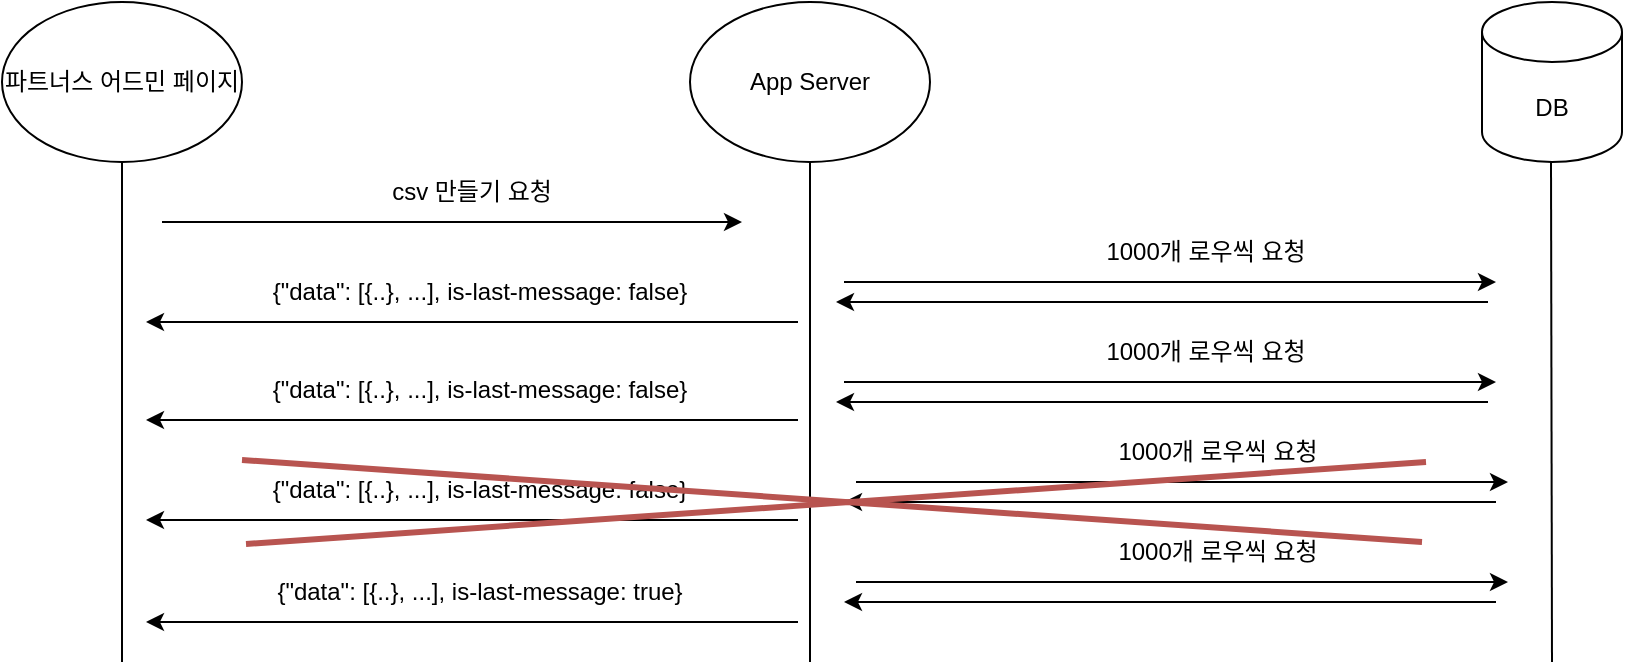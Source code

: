 <mxfile version="24.7.8">
  <diagram name="페이지-1" id="5Vk5d0EpEvXTpRAi1iLZ">
    <mxGraphModel dx="1242" dy="785" grid="1" gridSize="10" guides="1" tooltips="1" connect="1" arrows="1" fold="1" page="1" pageScale="1" pageWidth="827" pageHeight="1169" math="0" shadow="0">
      <root>
        <mxCell id="0" />
        <mxCell id="1" parent="0" />
        <mxCell id="0g4qHQ6darzbjiRX8Hh9-1" value="파트너스 어드민 페이지" style="ellipse;whiteSpace=wrap;html=1;" vertex="1" parent="1">
          <mxGeometry x="10" y="150" width="120" height="80" as="geometry" />
        </mxCell>
        <mxCell id="0g4qHQ6darzbjiRX8Hh9-7" value="App Server" style="ellipse;whiteSpace=wrap;html=1;" vertex="1" parent="1">
          <mxGeometry x="354" y="150" width="120" height="80" as="geometry" />
        </mxCell>
        <mxCell id="0g4qHQ6darzbjiRX8Hh9-8" value="DB" style="shape=cylinder3;whiteSpace=wrap;html=1;boundedLbl=1;backgroundOutline=1;size=15;" vertex="1" parent="1">
          <mxGeometry x="750" y="150" width="70" height="80" as="geometry" />
        </mxCell>
        <mxCell id="0g4qHQ6darzbjiRX8Hh9-24" value="" style="endArrow=none;html=1;rounded=0;entryX=0.5;entryY=1;entryDx=0;entryDy=0;" edge="1" parent="1" target="0g4qHQ6darzbjiRX8Hh9-1">
          <mxGeometry width="50" height="50" relative="1" as="geometry">
            <mxPoint x="70" y="480" as="sourcePoint" />
            <mxPoint x="80" y="240" as="targetPoint" />
          </mxGeometry>
        </mxCell>
        <mxCell id="0g4qHQ6darzbjiRX8Hh9-25" value="" style="endArrow=none;html=1;rounded=0;entryX=0.5;entryY=1;entryDx=0;entryDy=0;" edge="1" parent="1">
          <mxGeometry width="50" height="50" relative="1" as="geometry">
            <mxPoint x="414" y="480" as="sourcePoint" />
            <mxPoint x="414" y="230" as="targetPoint" />
          </mxGeometry>
        </mxCell>
        <mxCell id="0g4qHQ6darzbjiRX8Hh9-26" value="" style="endArrow=none;html=1;rounded=0;entryX=0.5;entryY=1;entryDx=0;entryDy=0;" edge="1" parent="1">
          <mxGeometry width="50" height="50" relative="1" as="geometry">
            <mxPoint x="785" y="480" as="sourcePoint" />
            <mxPoint x="784.5" y="230" as="targetPoint" />
          </mxGeometry>
        </mxCell>
        <mxCell id="0g4qHQ6darzbjiRX8Hh9-27" value="" style="endArrow=classic;html=1;rounded=0;" edge="1" parent="1">
          <mxGeometry width="50" height="50" relative="1" as="geometry">
            <mxPoint x="90" y="260" as="sourcePoint" />
            <mxPoint x="380" y="260" as="targetPoint" />
          </mxGeometry>
        </mxCell>
        <mxCell id="0g4qHQ6darzbjiRX8Hh9-28" value="csv 만들기 요청" style="text;html=1;align=center;verticalAlign=middle;whiteSpace=wrap;rounded=0;" vertex="1" parent="1">
          <mxGeometry x="200" y="230" width="90" height="30" as="geometry" />
        </mxCell>
        <mxCell id="0g4qHQ6darzbjiRX8Hh9-30" value="" style="endArrow=classic;html=1;rounded=0;" edge="1" parent="1">
          <mxGeometry width="50" height="50" relative="1" as="geometry">
            <mxPoint x="431" y="290" as="sourcePoint" />
            <mxPoint x="757" y="290" as="targetPoint" />
          </mxGeometry>
        </mxCell>
        <mxCell id="0g4qHQ6darzbjiRX8Hh9-31" value="1000개 로우씩 요청" style="text;html=1;align=center;verticalAlign=middle;whiteSpace=wrap;rounded=0;" vertex="1" parent="1">
          <mxGeometry x="557" y="260" width="110" height="30" as="geometry" />
        </mxCell>
        <mxCell id="0g4qHQ6darzbjiRX8Hh9-32" value="" style="endArrow=classic;html=1;rounded=0;" edge="1" parent="1">
          <mxGeometry width="50" height="50" relative="1" as="geometry">
            <mxPoint x="431" y="340" as="sourcePoint" />
            <mxPoint x="757" y="340" as="targetPoint" />
          </mxGeometry>
        </mxCell>
        <mxCell id="0g4qHQ6darzbjiRX8Hh9-33" value="1000개 로우씩 요청" style="text;html=1;align=center;verticalAlign=middle;whiteSpace=wrap;rounded=0;" vertex="1" parent="1">
          <mxGeometry x="557" y="310" width="110" height="30" as="geometry" />
        </mxCell>
        <mxCell id="0g4qHQ6darzbjiRX8Hh9-34" value="" style="endArrow=classic;html=1;rounded=0;" edge="1" parent="1">
          <mxGeometry width="50" height="50" relative="1" as="geometry">
            <mxPoint x="437" y="390" as="sourcePoint" />
            <mxPoint x="763" y="390" as="targetPoint" />
          </mxGeometry>
        </mxCell>
        <mxCell id="0g4qHQ6darzbjiRX8Hh9-35" value="1000개 로우씩 요청" style="text;html=1;align=center;verticalAlign=middle;whiteSpace=wrap;rounded=0;" vertex="1" parent="1">
          <mxGeometry x="563" y="360" width="110" height="30" as="geometry" />
        </mxCell>
        <mxCell id="0g4qHQ6darzbjiRX8Hh9-36" value="" style="endArrow=classic;html=1;rounded=0;" edge="1" parent="1">
          <mxGeometry width="50" height="50" relative="1" as="geometry">
            <mxPoint x="437" y="440" as="sourcePoint" />
            <mxPoint x="763" y="440" as="targetPoint" />
          </mxGeometry>
        </mxCell>
        <mxCell id="0g4qHQ6darzbjiRX8Hh9-37" value="1000개 로우씩 요청" style="text;html=1;align=center;verticalAlign=middle;whiteSpace=wrap;rounded=0;" vertex="1" parent="1">
          <mxGeometry x="563" y="410" width="110" height="30" as="geometry" />
        </mxCell>
        <mxCell id="0g4qHQ6darzbjiRX8Hh9-38" value="" style="endArrow=classic;html=1;rounded=0;" edge="1" parent="1">
          <mxGeometry width="50" height="50" relative="1" as="geometry">
            <mxPoint x="408" y="310" as="sourcePoint" />
            <mxPoint x="82" y="310" as="targetPoint" />
          </mxGeometry>
        </mxCell>
        <mxCell id="0g4qHQ6darzbjiRX8Hh9-39" value="{&quot;data&quot;: [{..}, ...],&amp;nbsp;is-last-message: false}" style="text;html=1;align=center;verticalAlign=middle;whiteSpace=wrap;rounded=0;" vertex="1" parent="1">
          <mxGeometry x="144" y="280" width="210" height="30" as="geometry" />
        </mxCell>
        <mxCell id="0g4qHQ6darzbjiRX8Hh9-40" value="" style="endArrow=classic;html=1;rounded=0;" edge="1" parent="1">
          <mxGeometry width="50" height="50" relative="1" as="geometry">
            <mxPoint x="408" y="359" as="sourcePoint" />
            <mxPoint x="82" y="359" as="targetPoint" />
          </mxGeometry>
        </mxCell>
        <mxCell id="0g4qHQ6darzbjiRX8Hh9-41" value="{&quot;data&quot;: [{..}, ...],&amp;nbsp;is-last-message: false}" style="text;html=1;align=center;verticalAlign=middle;whiteSpace=wrap;rounded=0;" vertex="1" parent="1">
          <mxGeometry x="144" y="329" width="210" height="30" as="geometry" />
        </mxCell>
        <mxCell id="0g4qHQ6darzbjiRX8Hh9-42" value="" style="endArrow=classic;html=1;rounded=0;" edge="1" parent="1">
          <mxGeometry width="50" height="50" relative="1" as="geometry">
            <mxPoint x="408" y="409" as="sourcePoint" />
            <mxPoint x="82" y="409" as="targetPoint" />
          </mxGeometry>
        </mxCell>
        <mxCell id="0g4qHQ6darzbjiRX8Hh9-43" value="{&quot;data&quot;: [{..}, ...],&amp;nbsp;is-last-message: false}" style="text;html=1;align=center;verticalAlign=middle;whiteSpace=wrap;rounded=0;" vertex="1" parent="1">
          <mxGeometry x="144" y="379" width="210" height="30" as="geometry" />
        </mxCell>
        <mxCell id="0g4qHQ6darzbjiRX8Hh9-44" value="" style="endArrow=classic;html=1;rounded=0;" edge="1" parent="1">
          <mxGeometry width="50" height="50" relative="1" as="geometry">
            <mxPoint x="408" y="460" as="sourcePoint" />
            <mxPoint x="82" y="460" as="targetPoint" />
          </mxGeometry>
        </mxCell>
        <mxCell id="0g4qHQ6darzbjiRX8Hh9-45" value="{&quot;data&quot;: [{..}, ...],&amp;nbsp;is-last-message: true}" style="text;html=1;align=center;verticalAlign=middle;whiteSpace=wrap;rounded=0;" vertex="1" parent="1">
          <mxGeometry x="144" y="430" width="210" height="30" as="geometry" />
        </mxCell>
        <mxCell id="0g4qHQ6darzbjiRX8Hh9-46" value="" style="endArrow=classic;html=1;rounded=0;" edge="1" parent="1">
          <mxGeometry width="50" height="50" relative="1" as="geometry">
            <mxPoint x="753" y="300" as="sourcePoint" />
            <mxPoint x="427" y="300" as="targetPoint" />
          </mxGeometry>
        </mxCell>
        <mxCell id="0g4qHQ6darzbjiRX8Hh9-47" value="" style="endArrow=classic;html=1;rounded=0;" edge="1" parent="1">
          <mxGeometry width="50" height="50" relative="1" as="geometry">
            <mxPoint x="753" y="350" as="sourcePoint" />
            <mxPoint x="427" y="350" as="targetPoint" />
          </mxGeometry>
        </mxCell>
        <mxCell id="0g4qHQ6darzbjiRX8Hh9-48" value="" style="endArrow=classic;html=1;rounded=0;" edge="1" parent="1">
          <mxGeometry width="50" height="50" relative="1" as="geometry">
            <mxPoint x="757" y="400" as="sourcePoint" />
            <mxPoint x="431" y="400" as="targetPoint" />
          </mxGeometry>
        </mxCell>
        <mxCell id="0g4qHQ6darzbjiRX8Hh9-49" value="" style="endArrow=classic;html=1;rounded=0;" edge="1" parent="1">
          <mxGeometry width="50" height="50" relative="1" as="geometry">
            <mxPoint x="757" y="450" as="sourcePoint" />
            <mxPoint x="431" y="450" as="targetPoint" />
          </mxGeometry>
        </mxCell>
        <mxCell id="0g4qHQ6darzbjiRX8Hh9-51" value="" style="endArrow=none;html=1;rounded=0;fillColor=#f8cecc;strokeColor=#b85450;strokeWidth=3;" edge="1" parent="1">
          <mxGeometry width="50" height="50" relative="1" as="geometry">
            <mxPoint x="130" y="379" as="sourcePoint" />
            <mxPoint x="720" y="420" as="targetPoint" />
          </mxGeometry>
        </mxCell>
        <mxCell id="0g4qHQ6darzbjiRX8Hh9-52" value="" style="endArrow=none;html=1;rounded=0;fillColor=#f8cecc;strokeColor=#b85450;strokeWidth=3;" edge="1" parent="1">
          <mxGeometry width="50" height="50" relative="1" as="geometry">
            <mxPoint x="132" y="421" as="sourcePoint" />
            <mxPoint x="722" y="380" as="targetPoint" />
          </mxGeometry>
        </mxCell>
      </root>
    </mxGraphModel>
  </diagram>
</mxfile>
